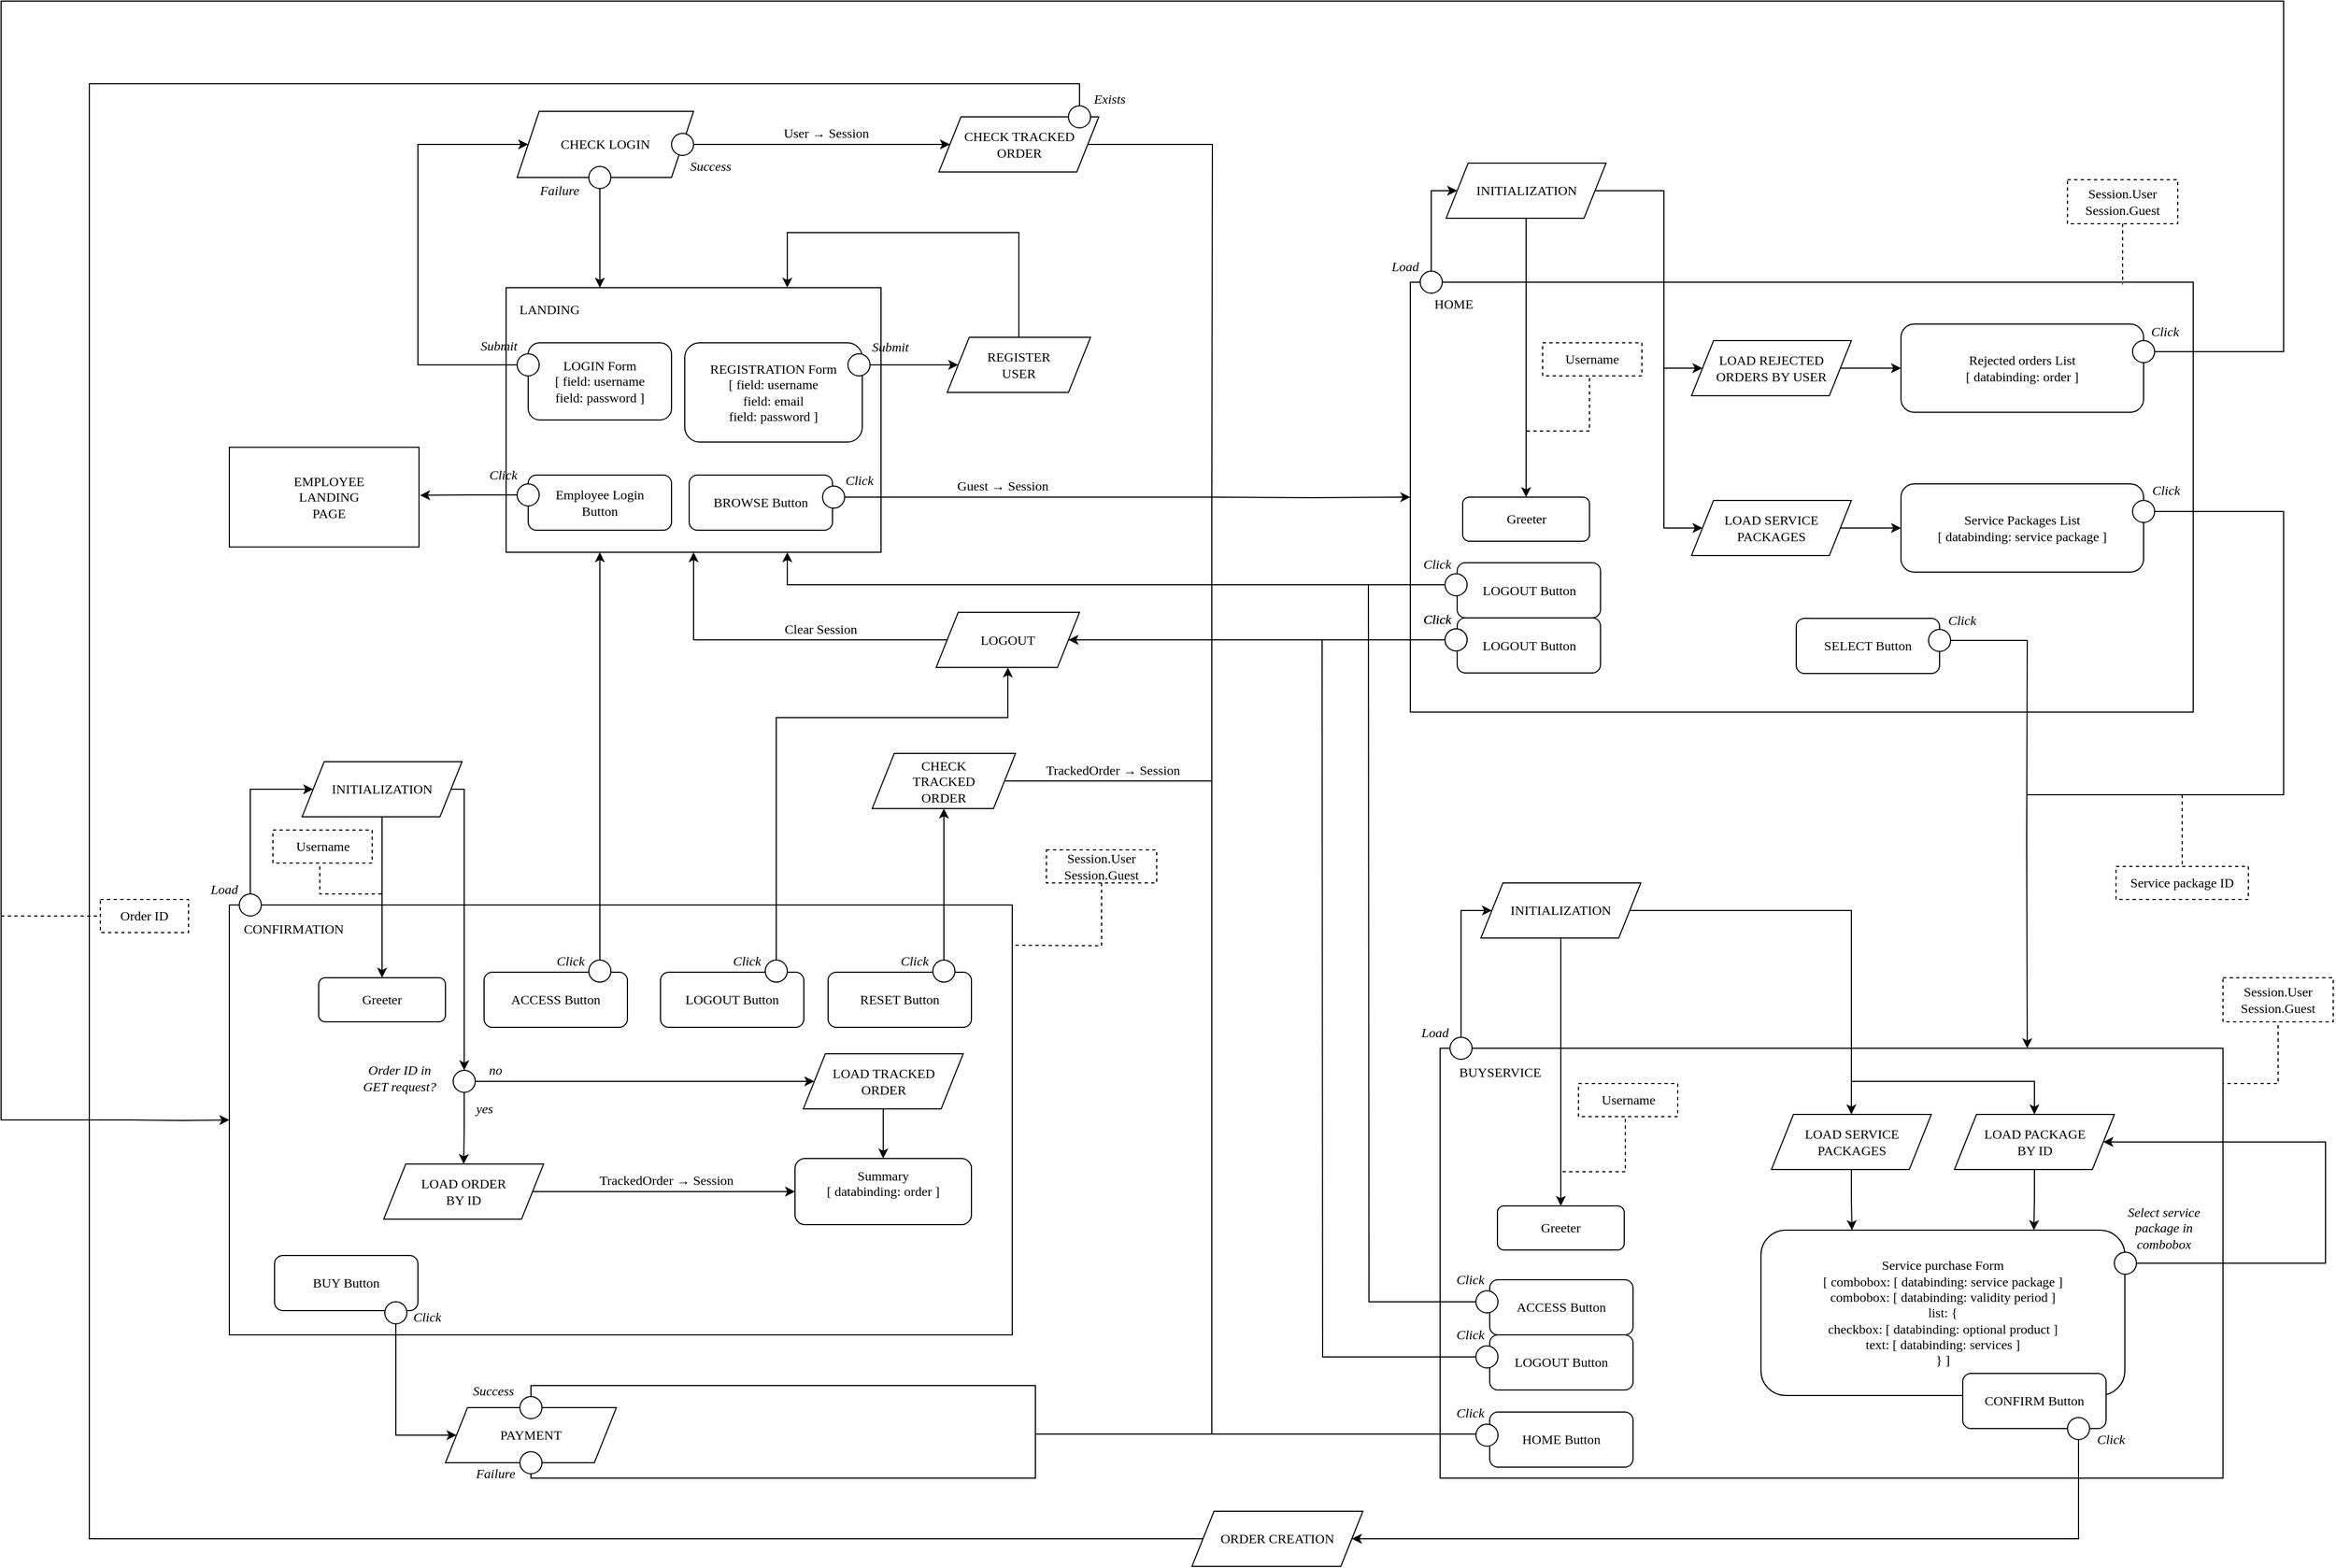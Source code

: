 <mxfile version="17.4.6" type="github">
  <diagram id="4fOI53WbtxNwQPGj78Yw" name="Page-1">
    <mxGraphModel dx="1021" dy="518" grid="1" gridSize="10" guides="1" tooltips="1" connect="1" arrows="1" fold="1" page="1" pageScale="1" pageWidth="1200" pageHeight="1600" math="0" shadow="0">
      <root>
        <mxCell id="0" />
        <mxCell id="1" parent="0" />
        <mxCell id="12IoQrfV-YSj-Xhp17Uq-1" value="" style="rounded=0;whiteSpace=wrap;html=1;" parent="1" vertex="1">
          <mxGeometry x="588" y="390" width="340" height="240" as="geometry" />
        </mxCell>
        <mxCell id="12IoQrfV-YSj-Xhp17Uq-25" style="edgeStyle=orthogonalEdgeStyle;rounded=0;orthogonalLoop=1;jettySize=auto;html=1;exitX=0;exitY=0.5;exitDx=0;exitDy=0;fontFamily=Verdana;entryX=0;entryY=0.5;entryDx=0;entryDy=0;" parent="1" source="12IoQrfV-YSj-Xhp17Uq-10" target="12IoQrfV-YSj-Xhp17Uq-24" edge="1">
          <mxGeometry relative="1" as="geometry">
            <mxPoint x="538" y="240" as="targetPoint" />
            <Array as="points">
              <mxPoint x="508" y="460" />
              <mxPoint x="508" y="260" />
            </Array>
          </mxGeometry>
        </mxCell>
        <mxCell id="12IoQrfV-YSj-Xhp17Uq-4" value="LANDING" style="text;html=1;align=center;verticalAlign=middle;resizable=0;points=[];autosize=1;strokeColor=none;fillColor=none;fontFamily=Verdana;" parent="1" vertex="1">
          <mxGeometry x="592" y="400" width="70" height="20" as="geometry" />
        </mxCell>
        <mxCell id="12IoQrfV-YSj-Xhp17Uq-7" value="&lt;div&gt;LOGIN Form&lt;br&gt;&lt;/div&gt;&lt;div&gt;[ field: username&lt;/div&gt;&lt;div&gt;field: password ]&lt;br&gt;&lt;/div&gt;" style="rounded=1;whiteSpace=wrap;html=1;fontFamily=Verdana;" parent="1" vertex="1">
          <mxGeometry x="608" y="440" width="130" height="70" as="geometry" />
        </mxCell>
        <mxCell id="12IoQrfV-YSj-Xhp17Uq-8" value="&lt;div&gt;REGISTRATION Form&lt;br&gt;&lt;/div&gt;&lt;div&gt;[ field: username&lt;/div&gt;&lt;div&gt;field: email&lt;br&gt;&lt;/div&gt;&lt;div&gt;field: password ]&lt;br&gt;&lt;/div&gt;" style="rounded=1;whiteSpace=wrap;html=1;fontFamily=Verdana;" parent="1" vertex="1">
          <mxGeometry x="750" y="440" width="161" height="90" as="geometry" />
        </mxCell>
        <mxCell id="12IoQrfV-YSj-Xhp17Uq-9" value="BROWSE Button" style="rounded=1;whiteSpace=wrap;html=1;fontFamily=Verdana;" parent="1" vertex="1">
          <mxGeometry x="754" y="560" width="130" height="50" as="geometry" />
        </mxCell>
        <mxCell id="12IoQrfV-YSj-Xhp17Uq-10" value="" style="ellipse;whiteSpace=wrap;html=1;aspect=fixed;fontFamily=Verdana;" parent="1" vertex="1">
          <mxGeometry x="598" y="450" width="20" height="20" as="geometry" />
        </mxCell>
        <mxCell id="12IoQrfV-YSj-Xhp17Uq-14" style="edgeStyle=orthogonalEdgeStyle;rounded=0;orthogonalLoop=1;jettySize=auto;html=1;exitX=1;exitY=0.5;exitDx=0;exitDy=0;entryX=0;entryY=0.5;entryDx=0;entryDy=0;fontFamily=Verdana;" parent="1" source="12IoQrfV-YSj-Xhp17Uq-11" target="12IoQrfV-YSj-Xhp17Uq-13" edge="1">
          <mxGeometry relative="1" as="geometry" />
        </mxCell>
        <mxCell id="12IoQrfV-YSj-Xhp17Uq-11" value="" style="ellipse;whiteSpace=wrap;html=1;aspect=fixed;fontFamily=Verdana;" parent="1" vertex="1">
          <mxGeometry x="898" y="450" width="20" height="20" as="geometry" />
        </mxCell>
        <mxCell id="12IoQrfV-YSj-Xhp17Uq-46" style="edgeStyle=orthogonalEdgeStyle;rounded=0;orthogonalLoop=1;jettySize=auto;html=1;exitX=1;exitY=0.5;exitDx=0;exitDy=0;fontFamily=Verdana;endArrow=none;endFill=0;" parent="1" source="12IoQrfV-YSj-Xhp17Uq-12" edge="1">
          <mxGeometry relative="1" as="geometry">
            <mxPoint x="1230" y="580" as="targetPoint" />
          </mxGeometry>
        </mxCell>
        <mxCell id="12IoQrfV-YSj-Xhp17Uq-12" value="" style="ellipse;whiteSpace=wrap;html=1;aspect=fixed;fontFamily=Verdana;" parent="1" vertex="1">
          <mxGeometry x="875" y="570" width="20" height="20" as="geometry" />
        </mxCell>
        <mxCell id="12IoQrfV-YSj-Xhp17Uq-15" style="edgeStyle=orthogonalEdgeStyle;rounded=0;orthogonalLoop=1;jettySize=auto;html=1;exitX=0.5;exitY=0;exitDx=0;exitDy=0;entryX=0.75;entryY=0;entryDx=0;entryDy=0;fontFamily=Verdana;" parent="1" source="12IoQrfV-YSj-Xhp17Uq-13" target="12IoQrfV-YSj-Xhp17Uq-1" edge="1">
          <mxGeometry relative="1" as="geometry">
            <Array as="points">
              <mxPoint x="1053" y="340" />
              <mxPoint x="843" y="340" />
            </Array>
          </mxGeometry>
        </mxCell>
        <mxCell id="12IoQrfV-YSj-Xhp17Uq-13" value="&lt;div&gt;REGISTER &lt;br&gt;&lt;/div&gt;&lt;div&gt;USER&lt;/div&gt;" style="shape=parallelogram;perimeter=parallelogramPerimeter;whiteSpace=wrap;html=1;fixedSize=1;fontFamily=Verdana;" parent="1" vertex="1">
          <mxGeometry x="988" y="435" width="130" height="50" as="geometry" />
        </mxCell>
        <mxCell id="12IoQrfV-YSj-Xhp17Uq-16" value="" style="rounded=0;whiteSpace=wrap;html=1;" parent="1" vertex="1">
          <mxGeometry x="1408" y="385" width="710" height="390" as="geometry" />
        </mxCell>
        <mxCell id="12IoQrfV-YSj-Xhp17Uq-17" value="HOME" style="text;html=1;align=center;verticalAlign=middle;resizable=0;points=[];autosize=1;strokeColor=none;fillColor=none;fontFamily=Verdana;" parent="1" vertex="1">
          <mxGeometry x="1422" y="395" width="50" height="20" as="geometry" />
        </mxCell>
        <mxCell id="12IoQrfV-YSj-Xhp17Uq-20" value="Greeter" style="rounded=1;whiteSpace=wrap;html=1;fontFamily=Verdana;" parent="1" vertex="1">
          <mxGeometry x="1455.5" y="580" width="115" height="40" as="geometry" />
        </mxCell>
        <mxCell id="12IoQrfV-YSj-Xhp17Uq-24" value="CHECK LOGIN" style="shape=parallelogram;perimeter=parallelogramPerimeter;whiteSpace=wrap;html=1;fixedSize=1;fontFamily=Verdana;" parent="1" vertex="1">
          <mxGeometry x="598" y="230" width="160" height="60" as="geometry" />
        </mxCell>
        <mxCell id="12IoQrfV-YSj-Xhp17Uq-28" style="edgeStyle=orthogonalEdgeStyle;rounded=0;orthogonalLoop=1;jettySize=auto;html=1;exitX=0.5;exitY=1;exitDx=0;exitDy=0;entryX=0.25;entryY=0;entryDx=0;entryDy=0;fontFamily=Verdana;" parent="1" source="12IoQrfV-YSj-Xhp17Uq-26" target="12IoQrfV-YSj-Xhp17Uq-1" edge="1">
          <mxGeometry relative="1" as="geometry" />
        </mxCell>
        <mxCell id="12IoQrfV-YSj-Xhp17Uq-26" value="" style="ellipse;whiteSpace=wrap;html=1;aspect=fixed;fontFamily=Verdana;" parent="1" vertex="1">
          <mxGeometry x="663" y="280" width="20" height="20" as="geometry" />
        </mxCell>
        <mxCell id="12IoQrfV-YSj-Xhp17Uq-45" style="edgeStyle=orthogonalEdgeStyle;rounded=0;orthogonalLoop=1;jettySize=auto;html=1;fontFamily=Verdana;exitX=1;exitY=0.5;exitDx=0;exitDy=0;endArrow=none;endFill=0;" parent="1" source="12IoQrfV-YSj-Xhp17Uq-62" edge="1">
          <mxGeometry relative="1" as="geometry">
            <mxPoint x="1120" y="260" as="sourcePoint" />
            <mxPoint x="1228" y="580" as="targetPoint" />
          </mxGeometry>
        </mxCell>
        <mxCell id="12IoQrfV-YSj-Xhp17Uq-29" value="" style="ellipse;whiteSpace=wrap;html=1;aspect=fixed;fontFamily=Verdana;" parent="1" vertex="1">
          <mxGeometry x="738" y="250" width="20" height="20" as="geometry" />
        </mxCell>
        <mxCell id="12IoQrfV-YSj-Xhp17Uq-47" style="edgeStyle=orthogonalEdgeStyle;rounded=0;orthogonalLoop=1;jettySize=auto;html=1;entryX=0;entryY=0.5;entryDx=0;entryDy=0;fontFamily=Verdana;" parent="1" target="12IoQrfV-YSj-Xhp17Uq-16" edge="1">
          <mxGeometry relative="1" as="geometry">
            <mxPoint x="1230" y="580" as="sourcePoint" />
          </mxGeometry>
        </mxCell>
        <mxCell id="12IoQrfV-YSj-Xhp17Uq-36" value="User → Session" style="text;html=1;align=center;verticalAlign=middle;resizable=0;points=[];autosize=1;strokeColor=none;fillColor=none;fontFamily=Verdana;" parent="1" vertex="1">
          <mxGeometry x="823" y="240" width="110" height="20" as="geometry" />
        </mxCell>
        <mxCell id="12IoQrfV-YSj-Xhp17Uq-37" value="&lt;i&gt;Success&lt;/i&gt;" style="text;html=1;align=center;verticalAlign=middle;resizable=0;points=[];autosize=1;strokeColor=none;fillColor=none;fontFamily=Verdana;" parent="1" vertex="1">
          <mxGeometry x="738" y="270" width="70" height="20" as="geometry" />
        </mxCell>
        <mxCell id="12IoQrfV-YSj-Xhp17Uq-38" value="Failure" style="text;html=1;align=center;verticalAlign=middle;resizable=0;points=[];autosize=1;strokeColor=none;fillColor=none;fontFamily=Verdana;fontStyle=2" parent="1" vertex="1">
          <mxGeometry x="606" y="292" width="60" height="20" as="geometry" />
        </mxCell>
        <mxCell id="12IoQrfV-YSj-Xhp17Uq-39" value="Submit" style="text;html=1;align=center;verticalAlign=middle;resizable=0;points=[];autosize=1;strokeColor=none;fillColor=none;fontFamily=Verdana;fontStyle=2" parent="1" vertex="1">
          <mxGeometry x="551" y="433" width="60" height="20" as="geometry" />
        </mxCell>
        <mxCell id="12IoQrfV-YSj-Xhp17Uq-40" value="Submit" style="text;html=1;align=center;verticalAlign=middle;resizable=0;points=[];autosize=1;strokeColor=none;fillColor=none;fontFamily=Verdana;fontStyle=2" parent="1" vertex="1">
          <mxGeometry x="906" y="434" width="60" height="20" as="geometry" />
        </mxCell>
        <mxCell id="12IoQrfV-YSj-Xhp17Uq-41" value="Click" style="text;html=1;align=center;verticalAlign=middle;resizable=0;points=[];autosize=1;strokeColor=none;fillColor=none;fontFamily=Verdana;fontStyle=2" parent="1" vertex="1">
          <mxGeometry x="883" y="555" width="50" height="20" as="geometry" />
        </mxCell>
        <mxCell id="12IoQrfV-YSj-Xhp17Uq-60" style="edgeStyle=orthogonalEdgeStyle;rounded=0;orthogonalLoop=1;jettySize=auto;html=1;exitX=0.5;exitY=0;exitDx=0;exitDy=0;entryX=0;entryY=0.5;entryDx=0;entryDy=0;fontFamily=Verdana;" parent="1" source="12IoQrfV-YSj-Xhp17Uq-42" target="12IoQrfV-YSj-Xhp17Uq-59" edge="1">
          <mxGeometry relative="1" as="geometry">
            <Array as="points">
              <mxPoint x="1427" y="302" />
            </Array>
          </mxGeometry>
        </mxCell>
        <mxCell id="12IoQrfV-YSj-Xhp17Uq-42" value="" style="ellipse;whiteSpace=wrap;html=1;aspect=fixed;fontFamily=Verdana;" parent="1" vertex="1">
          <mxGeometry x="1417" y="375" width="20" height="20" as="geometry" />
        </mxCell>
        <mxCell id="12IoQrfV-YSj-Xhp17Uq-43" value="Load" style="text;html=1;align=center;verticalAlign=middle;resizable=0;points=[];autosize=1;strokeColor=none;fillColor=none;fontFamily=Verdana;fontStyle=2" parent="1" vertex="1">
          <mxGeometry x="1378" y="361" width="50" height="20" as="geometry" />
        </mxCell>
        <mxCell id="12IoQrfV-YSj-Xhp17Uq-44" value="Rejected orders List&lt;br&gt;&lt;div&gt;[ databinding: order ]&lt;/div&gt;" style="rounded=1;whiteSpace=wrap;html=1;fontFamily=Verdana;" parent="1" vertex="1">
          <mxGeometry x="1853" y="423" width="220" height="80" as="geometry" />
        </mxCell>
        <mxCell id="12IoQrfV-YSj-Xhp17Uq-48" value="&lt;div&gt;Service Packages List&lt;/div&gt;&lt;div&gt;[ databinding: service package ]&lt;/div&gt;" style="rounded=1;whiteSpace=wrap;html=1;fontFamily=Verdana;" parent="1" vertex="1">
          <mxGeometry x="1853" y="568" width="220" height="80" as="geometry" />
        </mxCell>
        <mxCell id="12IoQrfV-YSj-Xhp17Uq-51" value="SELECT Button" style="rounded=1;whiteSpace=wrap;html=1;fontFamily=Verdana;" parent="1" vertex="1">
          <mxGeometry x="1758" y="690" width="130" height="50" as="geometry" />
        </mxCell>
        <mxCell id="12IoQrfV-YSj-Xhp17Uq-87" style="edgeStyle=orthogonalEdgeStyle;rounded=0;orthogonalLoop=1;jettySize=auto;html=1;exitX=1;exitY=0.5;exitDx=0;exitDy=0;fontFamily=Verdana;endArrow=none;endFill=0;" parent="1" source="12IoQrfV-YSj-Xhp17Uq-52" edge="1">
          <mxGeometry relative="1" as="geometry">
            <mxPoint x="1967" y="890" as="targetPoint" />
          </mxGeometry>
        </mxCell>
        <mxCell id="12IoQrfV-YSj-Xhp17Uq-52" value="" style="ellipse;whiteSpace=wrap;html=1;aspect=fixed;fontFamily=Verdana;" parent="1" vertex="1">
          <mxGeometry x="1878" y="700" width="20" height="20" as="geometry" />
        </mxCell>
        <mxCell id="12IoQrfV-YSj-Xhp17Uq-53" value="LOGOUT Button" style="rounded=1;whiteSpace=wrap;html=1;fontFamily=Verdana;" parent="1" vertex="1">
          <mxGeometry x="1450.5" y="689.5" width="130" height="50" as="geometry" />
        </mxCell>
        <mxCell id="12IoQrfV-YSj-Xhp17Uq-56" style="edgeStyle=orthogonalEdgeStyle;rounded=0;orthogonalLoop=1;jettySize=auto;html=1;exitX=0;exitY=0.5;exitDx=0;exitDy=0;entryX=1;entryY=0.5;entryDx=0;entryDy=0;fontFamily=Verdana;" parent="1" source="12IoQrfV-YSj-Xhp17Uq-54" target="12IoQrfV-YSj-Xhp17Uq-55" edge="1">
          <mxGeometry relative="1" as="geometry" />
        </mxCell>
        <mxCell id="12IoQrfV-YSj-Xhp17Uq-54" value="" style="ellipse;whiteSpace=wrap;html=1;aspect=fixed;fontFamily=Verdana;" parent="1" vertex="1">
          <mxGeometry x="1439.5" y="699.5" width="20" height="20" as="geometry" />
        </mxCell>
        <mxCell id="12IoQrfV-YSj-Xhp17Uq-57" style="edgeStyle=orthogonalEdgeStyle;rounded=0;orthogonalLoop=1;jettySize=auto;html=1;exitX=0;exitY=0.5;exitDx=0;exitDy=0;entryX=0.5;entryY=1;entryDx=0;entryDy=0;fontFamily=Verdana;" parent="1" source="12IoQrfV-YSj-Xhp17Uq-55" target="12IoQrfV-YSj-Xhp17Uq-1" edge="1">
          <mxGeometry relative="1" as="geometry" />
        </mxCell>
        <mxCell id="12IoQrfV-YSj-Xhp17Uq-55" value="LOGOUT" style="shape=parallelogram;perimeter=parallelogramPerimeter;whiteSpace=wrap;html=1;fixedSize=1;fontFamily=Verdana;" parent="1" vertex="1">
          <mxGeometry x="978" y="684.5" width="130" height="50" as="geometry" />
        </mxCell>
        <mxCell id="12IoQrfV-YSj-Xhp17Uq-58" value="Clear Session" style="text;html=1;align=center;verticalAlign=middle;resizable=0;points=[];autosize=1;strokeColor=none;fillColor=none;fontFamily=Verdana;" parent="1" vertex="1">
          <mxGeometry x="823" y="690" width="100" height="20" as="geometry" />
        </mxCell>
        <mxCell id="12IoQrfV-YSj-Xhp17Uq-61" style="edgeStyle=orthogonalEdgeStyle;rounded=0;orthogonalLoop=1;jettySize=auto;html=1;exitX=0.5;exitY=1;exitDx=0;exitDy=0;entryX=0.5;entryY=0;entryDx=0;entryDy=0;fontFamily=Verdana;" parent="1" source="12IoQrfV-YSj-Xhp17Uq-59" target="12IoQrfV-YSj-Xhp17Uq-20" edge="1">
          <mxGeometry relative="1" as="geometry">
            <Array as="points">
              <mxPoint x="1513" y="390" />
              <mxPoint x="1513" y="390" />
            </Array>
          </mxGeometry>
        </mxCell>
        <mxCell id="12IoQrfV-YSj-Xhp17Uq-64" style="edgeStyle=orthogonalEdgeStyle;rounded=0;orthogonalLoop=1;jettySize=auto;html=1;exitX=1;exitY=0.5;exitDx=0;exitDy=0;fontFamily=Verdana;entryX=0;entryY=0.5;entryDx=0;entryDy=0;" parent="1" source="12IoQrfV-YSj-Xhp17Uq-29" target="12IoQrfV-YSj-Xhp17Uq-62" edge="1">
          <mxGeometry relative="1" as="geometry">
            <mxPoint x="980" y="260" as="targetPoint" />
          </mxGeometry>
        </mxCell>
        <mxCell id="12IoQrfV-YSj-Xhp17Uq-69" style="edgeStyle=orthogonalEdgeStyle;rounded=0;orthogonalLoop=1;jettySize=auto;html=1;fontFamily=Verdana;entryX=0;entryY=0.5;entryDx=0;entryDy=0;" parent="1" target="12IoQrfV-YSj-Xhp17Uq-66" edge="1">
          <mxGeometry relative="1" as="geometry">
            <mxPoint x="1638" y="460" as="sourcePoint" />
            <mxPoint x="1368" y="640" as="targetPoint" />
            <Array as="points">
              <mxPoint x="1638" y="608" />
            </Array>
          </mxGeometry>
        </mxCell>
        <mxCell id="12IoQrfV-YSj-Xhp17Uq-70" style="edgeStyle=orthogonalEdgeStyle;rounded=0;orthogonalLoop=1;jettySize=auto;html=1;entryX=0;entryY=0.5;entryDx=0;entryDy=0;fontFamily=Verdana;exitX=1;exitY=0.5;exitDx=0;exitDy=0;" parent="1" source="12IoQrfV-YSj-Xhp17Uq-59" target="12IoQrfV-YSj-Xhp17Uq-65" edge="1">
          <mxGeometry relative="1" as="geometry">
            <mxPoint x="1708" y="370" as="sourcePoint" />
            <Array as="points">
              <mxPoint x="1638" y="302" />
              <mxPoint x="1638" y="463" />
            </Array>
          </mxGeometry>
        </mxCell>
        <mxCell id="12IoQrfV-YSj-Xhp17Uq-59" value="INITIALIZATION" style="shape=parallelogram;perimeter=parallelogramPerimeter;whiteSpace=wrap;html=1;fixedSize=1;fontFamily=Verdana;" parent="1" vertex="1">
          <mxGeometry x="1440.5" y="277" width="145" height="50" as="geometry" />
        </mxCell>
        <mxCell id="12IoQrfV-YSj-Xhp17Uq-62" value="CHECK TRACKED ORDER" style="shape=parallelogram;perimeter=parallelogramPerimeter;whiteSpace=wrap;html=1;fixedSize=1;fontFamily=Verdana;" parent="1" vertex="1">
          <mxGeometry x="980.5" y="235" width="145" height="50" as="geometry" />
        </mxCell>
        <mxCell id="12IoQrfV-YSj-Xhp17Uq-72" style="edgeStyle=orthogonalEdgeStyle;rounded=0;orthogonalLoop=1;jettySize=auto;html=1;exitX=1;exitY=0.5;exitDx=0;exitDy=0;entryX=0;entryY=0.5;entryDx=0;entryDy=0;fontFamily=Verdana;" parent="1" source="12IoQrfV-YSj-Xhp17Uq-65" target="12IoQrfV-YSj-Xhp17Uq-44" edge="1">
          <mxGeometry relative="1" as="geometry" />
        </mxCell>
        <mxCell id="12IoQrfV-YSj-Xhp17Uq-65" value="LOAD REJECTED ORDERS BY USER" style="shape=parallelogram;perimeter=parallelogramPerimeter;whiteSpace=wrap;html=1;fixedSize=1;fontFamily=Verdana;" parent="1" vertex="1">
          <mxGeometry x="1663" y="438" width="145" height="50" as="geometry" />
        </mxCell>
        <mxCell id="12IoQrfV-YSj-Xhp17Uq-71" style="edgeStyle=orthogonalEdgeStyle;rounded=0;orthogonalLoop=1;jettySize=auto;html=1;exitX=1;exitY=0.5;exitDx=0;exitDy=0;entryX=0;entryY=0.5;entryDx=0;entryDy=0;fontFamily=Verdana;" parent="1" source="12IoQrfV-YSj-Xhp17Uq-66" target="12IoQrfV-YSj-Xhp17Uq-48" edge="1">
          <mxGeometry relative="1" as="geometry" />
        </mxCell>
        <mxCell id="12IoQrfV-YSj-Xhp17Uq-66" value="&lt;div&gt;LOAD SERVICE&lt;/div&gt;&lt;div&gt;PACKAGES&lt;br&gt;&lt;/div&gt;" style="shape=parallelogram;perimeter=parallelogramPerimeter;whiteSpace=wrap;html=1;fixedSize=1;fontFamily=Verdana;" parent="1" vertex="1">
          <mxGeometry x="1663" y="583" width="145" height="50" as="geometry" />
        </mxCell>
        <mxCell id="12IoQrfV-YSj-Xhp17Uq-88" style="edgeStyle=orthogonalEdgeStyle;rounded=0;orthogonalLoop=1;jettySize=auto;html=1;exitX=1;exitY=0.5;exitDx=0;exitDy=0;fontFamily=Verdana;endArrow=none;endFill=0;" parent="1" source="12IoQrfV-YSj-Xhp17Uq-74" edge="1">
          <mxGeometry relative="1" as="geometry">
            <Array as="points">
              <mxPoint x="2200" y="593" />
              <mxPoint x="2200" y="850" />
              <mxPoint x="1967" y="850" />
            </Array>
            <mxPoint x="2080" y="593" as="sourcePoint" />
            <mxPoint x="1967" y="850" as="targetPoint" />
          </mxGeometry>
        </mxCell>
        <mxCell id="z5Z8f9fnBnkE9a5eqaD9-6" style="edgeStyle=orthogonalEdgeStyle;rounded=0;orthogonalLoop=1;jettySize=auto;html=1;exitX=1;exitY=0.5;exitDx=0;exitDy=0;endArrow=none;endFill=0;" edge="1" parent="1" source="12IoQrfV-YSj-Xhp17Uq-22">
          <mxGeometry relative="1" as="geometry">
            <mxPoint x="250" y="1145" as="targetPoint" />
            <Array as="points">
              <mxPoint x="2200" y="448" />
              <mxPoint x="2200" y="130" />
              <mxPoint x="130" y="130" />
              <mxPoint x="130" y="1145" />
            </Array>
          </mxGeometry>
        </mxCell>
        <mxCell id="12IoQrfV-YSj-Xhp17Uq-22" value="" style="ellipse;whiteSpace=wrap;html=1;aspect=fixed;fontFamily=Verdana;" parent="1" vertex="1">
          <mxGeometry x="2063" y="438" width="20" height="20" as="geometry" />
        </mxCell>
        <mxCell id="12IoQrfV-YSj-Xhp17Uq-74" value="" style="ellipse;whiteSpace=wrap;html=1;aspect=fixed;fontFamily=Verdana;" parent="1" vertex="1">
          <mxGeometry x="2063" y="583" width="20" height="20" as="geometry" />
        </mxCell>
        <mxCell id="12IoQrfV-YSj-Xhp17Uq-75" value="Click" style="text;html=1;align=center;verticalAlign=middle;resizable=0;points=[];autosize=1;strokeColor=none;fillColor=none;fontFamily=Verdana;fontStyle=2" parent="1" vertex="1">
          <mxGeometry x="1882.5" y="682" width="50" height="20" as="geometry" />
        </mxCell>
        <mxCell id="12IoQrfV-YSj-Xhp17Uq-76" value="Click" style="text;html=1;align=center;verticalAlign=middle;resizable=0;points=[];autosize=1;strokeColor=none;fillColor=none;fontFamily=Verdana;fontStyle=2" parent="1" vertex="1">
          <mxGeometry x="1406.5" y="680.5" width="50" height="20" as="geometry" />
        </mxCell>
        <mxCell id="12IoQrfV-YSj-Xhp17Uq-77" value="Click" style="text;html=1;align=center;verticalAlign=middle;resizable=0;points=[];autosize=1;strokeColor=none;fillColor=none;fontFamily=Verdana;fontStyle=2" parent="1" vertex="1">
          <mxGeometry x="2068" y="564" width="50" height="20" as="geometry" />
        </mxCell>
        <mxCell id="12IoQrfV-YSj-Xhp17Uq-78" value="Click" style="text;html=1;align=center;verticalAlign=middle;resizable=0;points=[];autosize=1;strokeColor=none;fillColor=none;fontFamily=Verdana;fontStyle=2" parent="1" vertex="1">
          <mxGeometry x="2067" y="420" width="50" height="20" as="geometry" />
        </mxCell>
        <mxCell id="12IoQrfV-YSj-Xhp17Uq-90" style="edgeStyle=orthogonalEdgeStyle;rounded=0;orthogonalLoop=1;jettySize=auto;html=1;exitX=0.5;exitY=1;exitDx=0;exitDy=0;entryX=0.75;entryY=0;entryDx=0;entryDy=0;fontFamily=Verdana;" parent="1" target="12IoQrfV-YSj-Xhp17Uq-80" edge="1">
          <mxGeometry relative="1" as="geometry">
            <mxPoint x="1967" y="890" as="sourcePoint" />
          </mxGeometry>
        </mxCell>
        <mxCell id="12IoQrfV-YSj-Xhp17Uq-80" value="" style="rounded=0;whiteSpace=wrap;html=1;" parent="1" vertex="1">
          <mxGeometry x="1435" y="1080" width="710" height="390" as="geometry" />
        </mxCell>
        <mxCell id="12IoQrfV-YSj-Xhp17Uq-81" value="BUYSERVICE" style="text;html=1;align=center;verticalAlign=middle;resizable=0;points=[];autosize=1;strokeColor=none;fillColor=none;fontFamily=Verdana;" parent="1" vertex="1">
          <mxGeometry x="1439" y="1092" width="100" height="20" as="geometry" />
        </mxCell>
        <mxCell id="12IoQrfV-YSj-Xhp17Uq-83" value="&lt;div&gt;&lt;font face=&quot;Verdana&quot;&gt;Username&lt;/font&gt;&lt;/div&gt;" style="whiteSpace=wrap;html=1;fontFamily=Verdana;dashed=1;" parent="1" vertex="1">
          <mxGeometry x="1528" y="440" width="90" height="30" as="geometry" />
        </mxCell>
        <mxCell id="12IoQrfV-YSj-Xhp17Uq-85" value="" style="endArrow=none;html=1;rounded=0;fontFamily=Verdana;dashed=1;" parent="1" edge="1">
          <mxGeometry width="50" height="50" relative="1" as="geometry">
            <mxPoint x="1513.5" y="520" as="sourcePoint" />
            <mxPoint x="1570.5" y="470" as="targetPoint" />
            <Array as="points">
              <mxPoint x="1570.5" y="520" />
            </Array>
          </mxGeometry>
        </mxCell>
        <mxCell id="12IoQrfV-YSj-Xhp17Uq-91" value="Service package ID" style="whiteSpace=wrap;html=1;fontFamily=Verdana;dashed=1;" parent="1" vertex="1">
          <mxGeometry x="2048" y="915" width="120" height="30" as="geometry" />
        </mxCell>
        <mxCell id="12IoQrfV-YSj-Xhp17Uq-92" value="" style="endArrow=none;html=1;rounded=0;fontFamily=Verdana;dashed=1;entryX=0.5;entryY=0;entryDx=0;entryDy=0;" parent="1" target="12IoQrfV-YSj-Xhp17Uq-91" edge="1">
          <mxGeometry width="50" height="50" relative="1" as="geometry">
            <mxPoint x="2108" y="850" as="sourcePoint" />
            <mxPoint x="2108" y="810" as="targetPoint" />
            <Array as="points" />
          </mxGeometry>
        </mxCell>
        <mxCell id="12IoQrfV-YSj-Xhp17Uq-93" value="Greeter" style="rounded=1;whiteSpace=wrap;html=1;fontFamily=Verdana;" parent="1" vertex="1">
          <mxGeometry x="1487" y="1223" width="115" height="40" as="geometry" />
        </mxCell>
        <mxCell id="12IoQrfV-YSj-Xhp17Uq-94" value="LOGOUT Button" style="rounded=1;whiteSpace=wrap;html=1;fontFamily=Verdana;" parent="1" vertex="1">
          <mxGeometry x="1480" y="1340" width="130" height="50" as="geometry" />
        </mxCell>
        <mxCell id="12IoQrfV-YSj-Xhp17Uq-96" value="HOME Button" style="rounded=1;whiteSpace=wrap;html=1;fontFamily=Verdana;" parent="1" vertex="1">
          <mxGeometry x="1480" y="1410" width="130" height="50" as="geometry" />
        </mxCell>
        <mxCell id="12IoQrfV-YSj-Xhp17Uq-100" style="edgeStyle=orthogonalEdgeStyle;rounded=0;orthogonalLoop=1;jettySize=auto;html=1;exitX=0;exitY=0.5;exitDx=0;exitDy=0;fontFamily=Verdana;endArrow=none;endFill=0;" parent="1" source="12IoQrfV-YSj-Xhp17Uq-97" edge="1">
          <mxGeometry relative="1" as="geometry">
            <mxPoint x="1328" y="710" as="targetPoint" />
          </mxGeometry>
        </mxCell>
        <mxCell id="12IoQrfV-YSj-Xhp17Uq-97" value="" style="ellipse;whiteSpace=wrap;html=1;aspect=fixed;fontFamily=Verdana;" parent="1" vertex="1">
          <mxGeometry x="1467.5" y="1350" width="20" height="20" as="geometry" />
        </mxCell>
        <mxCell id="12IoQrfV-YSj-Xhp17Uq-99" value="Click" style="text;html=1;align=center;verticalAlign=middle;resizable=0;points=[];autosize=1;strokeColor=none;fillColor=none;fontFamily=Verdana;fontStyle=2" parent="1" vertex="1">
          <mxGeometry x="1437" y="1401" width="50" height="20" as="geometry" />
        </mxCell>
        <mxCell id="12IoQrfV-YSj-Xhp17Uq-107" style="edgeStyle=orthogonalEdgeStyle;rounded=0;orthogonalLoop=1;jettySize=auto;html=1;exitX=0.5;exitY=0;exitDx=0;exitDy=0;entryX=0;entryY=0.5;entryDx=0;entryDy=0;fontFamily=Verdana;endArrow=classic;endFill=1;" parent="1" source="12IoQrfV-YSj-Xhp17Uq-103" target="12IoQrfV-YSj-Xhp17Uq-105" edge="1">
          <mxGeometry relative="1" as="geometry">
            <Array as="points">
              <mxPoint x="1454" y="955" />
            </Array>
          </mxGeometry>
        </mxCell>
        <mxCell id="12IoQrfV-YSj-Xhp17Uq-103" value="" style="ellipse;whiteSpace=wrap;html=1;aspect=fixed;fontFamily=Verdana;" parent="1" vertex="1">
          <mxGeometry x="1444" y="1070" width="20" height="20" as="geometry" />
        </mxCell>
        <mxCell id="12IoQrfV-YSj-Xhp17Uq-104" value="Load" style="text;html=1;align=center;verticalAlign=middle;resizable=0;points=[];autosize=1;strokeColor=none;fillColor=none;fontFamily=Verdana;fontStyle=2" parent="1" vertex="1">
          <mxGeometry x="1405" y="1056" width="50" height="20" as="geometry" />
        </mxCell>
        <mxCell id="12IoQrfV-YSj-Xhp17Uq-109" style="edgeStyle=orthogonalEdgeStyle;rounded=0;orthogonalLoop=1;jettySize=auto;html=1;exitX=0.5;exitY=1;exitDx=0;exitDy=0;entryX=0.5;entryY=0;entryDx=0;entryDy=0;fontFamily=Verdana;endArrow=classic;endFill=1;" parent="1" source="12IoQrfV-YSj-Xhp17Uq-105" target="12IoQrfV-YSj-Xhp17Uq-93" edge="1">
          <mxGeometry relative="1" as="geometry" />
        </mxCell>
        <mxCell id="12IoQrfV-YSj-Xhp17Uq-123" style="edgeStyle=orthogonalEdgeStyle;rounded=0;orthogonalLoop=1;jettySize=auto;html=1;exitX=1;exitY=0.5;exitDx=0;exitDy=0;entryX=0.5;entryY=0;entryDx=0;entryDy=0;fontFamily=Verdana;endArrow=classic;endFill=1;" parent="1" source="12IoQrfV-YSj-Xhp17Uq-105" target="12IoQrfV-YSj-Xhp17Uq-122" edge="1">
          <mxGeometry relative="1" as="geometry" />
        </mxCell>
        <mxCell id="12IoQrfV-YSj-Xhp17Uq-131" style="edgeStyle=orthogonalEdgeStyle;rounded=0;orthogonalLoop=1;jettySize=auto;html=1;entryX=0.5;entryY=0;entryDx=0;entryDy=0;fontFamily=Verdana;endArrow=classic;endFill=1;" parent="1" target="12IoQrfV-YSj-Xhp17Uq-126" edge="1">
          <mxGeometry relative="1" as="geometry">
            <mxPoint x="1808" y="1110" as="sourcePoint" />
            <Array as="points">
              <mxPoint x="1974" y="1110" />
            </Array>
          </mxGeometry>
        </mxCell>
        <mxCell id="12IoQrfV-YSj-Xhp17Uq-105" value="INITIALIZATION" style="shape=parallelogram;perimeter=parallelogramPerimeter;whiteSpace=wrap;html=1;fixedSize=1;fontFamily=Verdana;" parent="1" vertex="1">
          <mxGeometry x="1472" y="930" width="145" height="50" as="geometry" />
        </mxCell>
        <mxCell id="12IoQrfV-YSj-Xhp17Uq-115" style="edgeStyle=orthogonalEdgeStyle;rounded=0;orthogonalLoop=1;jettySize=auto;html=1;exitX=0;exitY=0.5;exitDx=0;exitDy=0;fontFamily=Verdana;endArrow=none;endFill=0;" parent="1" source="12IoQrfV-YSj-Xhp17Uq-112" edge="1">
          <mxGeometry relative="1" as="geometry">
            <Array as="points">
              <mxPoint x="1468" y="1430" />
              <mxPoint x="1228" y="1430" />
              <mxPoint x="1228" y="605" />
            </Array>
            <mxPoint x="1228" y="580" as="targetPoint" />
          </mxGeometry>
        </mxCell>
        <mxCell id="12IoQrfV-YSj-Xhp17Uq-112" value="" style="ellipse;whiteSpace=wrap;html=1;aspect=fixed;fontFamily=Verdana;" parent="1" vertex="1">
          <mxGeometry x="1467.5" y="1421" width="20" height="20" as="geometry" />
        </mxCell>
        <mxCell id="12IoQrfV-YSj-Xhp17Uq-113" value="Click" style="text;html=1;align=center;verticalAlign=middle;resizable=0;points=[];autosize=1;strokeColor=none;fillColor=none;fontFamily=Verdana;fontStyle=2" parent="1" vertex="1">
          <mxGeometry x="1437" y="1330" width="50" height="20" as="geometry" />
        </mxCell>
        <mxCell id="12IoQrfV-YSj-Xhp17Uq-117" value="&lt;div&gt;Service purchase Form&lt;br&gt;&lt;/div&gt;&lt;div&gt;[ combobox: [ databinding: service package ] &lt;br&gt;&lt;/div&gt;&lt;div&gt;combobox: [ databinding: validity period ]&lt;/div&gt;&lt;div&gt;list: { &lt;br&gt;&lt;/div&gt;&lt;div&gt;checkbox: [ databinding: optional product ]&lt;/div&gt;&lt;div&gt;text: [ databinding: services ]&lt;br&gt;&lt;/div&gt;&lt;div&gt;} ]&lt;/div&gt;" style="rounded=1;whiteSpace=wrap;html=1;fontFamily=Verdana;" parent="1" vertex="1">
          <mxGeometry x="1726" y="1245" width="330" height="150" as="geometry" />
        </mxCell>
        <mxCell id="12IoQrfV-YSj-Xhp17Uq-119" value="CONFIRM Button" style="rounded=1;whiteSpace=wrap;html=1;fontFamily=Verdana;" parent="1" vertex="1">
          <mxGeometry x="1909" y="1375" width="130" height="50" as="geometry" />
        </mxCell>
        <mxCell id="12IoQrfV-YSj-Xhp17Uq-158" style="edgeStyle=orthogonalEdgeStyle;rounded=0;orthogonalLoop=1;jettySize=auto;html=1;exitX=0.5;exitY=1;exitDx=0;exitDy=0;fontFamily=Verdana;endArrow=classic;endFill=1;entryX=1;entryY=0.5;entryDx=0;entryDy=0;" parent="1" source="12IoQrfV-YSj-Xhp17Uq-120" target="z5Z8f9fnBnkE9a5eqaD9-30" edge="1">
          <mxGeometry relative="1" as="geometry">
            <mxPoint x="173" y="1130" as="targetPoint" />
            <Array as="points">
              <mxPoint x="2014" y="1525" />
            </Array>
          </mxGeometry>
        </mxCell>
        <mxCell id="12IoQrfV-YSj-Xhp17Uq-120" value="" style="ellipse;whiteSpace=wrap;html=1;aspect=fixed;fontFamily=Verdana;" parent="1" vertex="1">
          <mxGeometry x="2004" y="1415" width="20" height="20" as="geometry" />
        </mxCell>
        <mxCell id="12IoQrfV-YSj-Xhp17Uq-124" style="edgeStyle=orthogonalEdgeStyle;rounded=0;orthogonalLoop=1;jettySize=auto;html=1;exitX=0.5;exitY=1;exitDx=0;exitDy=0;entryX=0.25;entryY=0;entryDx=0;entryDy=0;fontFamily=Verdana;endArrow=classic;endFill=1;" parent="1" source="12IoQrfV-YSj-Xhp17Uq-122" target="12IoQrfV-YSj-Xhp17Uq-117" edge="1">
          <mxGeometry relative="1" as="geometry" />
        </mxCell>
        <mxCell id="12IoQrfV-YSj-Xhp17Uq-122" value="LOAD SERVICE PACKAGES" style="shape=parallelogram;perimeter=parallelogramPerimeter;whiteSpace=wrap;html=1;fixedSize=1;fontFamily=Verdana;" parent="1" vertex="1">
          <mxGeometry x="1735.5" y="1140" width="145" height="50" as="geometry" />
        </mxCell>
        <mxCell id="12IoQrfV-YSj-Xhp17Uq-132" style="edgeStyle=orthogonalEdgeStyle;rounded=0;orthogonalLoop=1;jettySize=auto;html=1;exitX=0.5;exitY=1;exitDx=0;exitDy=0;entryX=0.75;entryY=0;entryDx=0;entryDy=0;fontFamily=Verdana;endArrow=classic;endFill=1;" parent="1" source="12IoQrfV-YSj-Xhp17Uq-126" target="12IoQrfV-YSj-Xhp17Uq-117" edge="1">
          <mxGeometry relative="1" as="geometry" />
        </mxCell>
        <mxCell id="12IoQrfV-YSj-Xhp17Uq-126" value="&lt;div&gt;LOAD PACKAGE &lt;br&gt;&lt;/div&gt;&lt;div&gt;BY ID&lt;br&gt;&lt;/div&gt;" style="shape=parallelogram;perimeter=parallelogramPerimeter;whiteSpace=wrap;html=1;fixedSize=1;fontFamily=Verdana;" parent="1" vertex="1">
          <mxGeometry x="1901.5" y="1140" width="145" height="50" as="geometry" />
        </mxCell>
        <mxCell id="12IoQrfV-YSj-Xhp17Uq-135" style="edgeStyle=orthogonalEdgeStyle;rounded=0;orthogonalLoop=1;jettySize=auto;html=1;exitX=1;exitY=0.5;exitDx=0;exitDy=0;entryX=1;entryY=0.5;entryDx=0;entryDy=0;fontFamily=Verdana;endArrow=classic;endFill=1;" parent="1" source="12IoQrfV-YSj-Xhp17Uq-133" target="12IoQrfV-YSj-Xhp17Uq-126" edge="1">
          <mxGeometry relative="1" as="geometry">
            <Array as="points">
              <mxPoint x="2238" y="1275" />
              <mxPoint x="2238" y="1165" />
            </Array>
          </mxGeometry>
        </mxCell>
        <mxCell id="12IoQrfV-YSj-Xhp17Uq-133" value="" style="ellipse;whiteSpace=wrap;html=1;aspect=fixed;fontFamily=Verdana;" parent="1" vertex="1">
          <mxGeometry x="2046.5" y="1265" width="20" height="20" as="geometry" />
        </mxCell>
        <mxCell id="12IoQrfV-YSj-Xhp17Uq-134" value="&lt;div&gt;Select service &lt;br&gt;&lt;/div&gt;&lt;div&gt;package in &lt;br&gt;&lt;/div&gt;&lt;div&gt;combobox&lt;/div&gt;" style="text;html=1;align=center;verticalAlign=middle;resizable=0;points=[];autosize=1;strokeColor=none;fillColor=none;fontFamily=Verdana;fontStyle=2" parent="1" vertex="1">
          <mxGeometry x="2041" y="1218" width="100" height="50" as="geometry" />
        </mxCell>
        <mxCell id="12IoQrfV-YSj-Xhp17Uq-136" value="Click" style="text;html=1;align=center;verticalAlign=middle;resizable=0;points=[];autosize=1;strokeColor=none;fillColor=none;fontFamily=Verdana;fontStyle=2" parent="1" vertex="1">
          <mxGeometry x="2018" y="1425" width="50" height="20" as="geometry" />
        </mxCell>
        <mxCell id="12IoQrfV-YSj-Xhp17Uq-137" value="" style="rounded=0;whiteSpace=wrap;html=1;" parent="1" vertex="1">
          <mxGeometry x="337" y="950" width="710" height="390" as="geometry" />
        </mxCell>
        <mxCell id="12IoQrfV-YSj-Xhp17Uq-138" value="CONFIRMATION" style="text;html=1;align=center;verticalAlign=middle;resizable=0;points=[];autosize=1;strokeColor=none;fillColor=none;fontFamily=Verdana;" parent="1" vertex="1">
          <mxGeometry x="335" y="962" width="120" height="20" as="geometry" />
        </mxCell>
        <mxCell id="12IoQrfV-YSj-Xhp17Uq-148" style="edgeStyle=orthogonalEdgeStyle;rounded=0;orthogonalLoop=1;jettySize=auto;html=1;exitX=0.5;exitY=0;exitDx=0;exitDy=0;entryX=0;entryY=0.5;entryDx=0;entryDy=0;fontFamily=Verdana;endArrow=classic;endFill=1;" parent="1" source="12IoQrfV-YSj-Xhp17Uq-139" target="12IoQrfV-YSj-Xhp17Uq-142" edge="1">
          <mxGeometry relative="1" as="geometry">
            <Array as="points">
              <mxPoint x="356" y="845" />
            </Array>
          </mxGeometry>
        </mxCell>
        <mxCell id="12IoQrfV-YSj-Xhp17Uq-139" value="" style="ellipse;whiteSpace=wrap;html=1;aspect=fixed;fontFamily=Verdana;" parent="1" vertex="1">
          <mxGeometry x="346" y="940" width="20" height="20" as="geometry" />
        </mxCell>
        <mxCell id="12IoQrfV-YSj-Xhp17Uq-140" value="Load" style="text;html=1;align=center;verticalAlign=middle;resizable=0;points=[];autosize=1;strokeColor=none;fillColor=none;fontFamily=Verdana;fontStyle=2" parent="1" vertex="1">
          <mxGeometry x="307" y="926" width="50" height="20" as="geometry" />
        </mxCell>
        <mxCell id="12IoQrfV-YSj-Xhp17Uq-149" style="edgeStyle=orthogonalEdgeStyle;rounded=0;orthogonalLoop=1;jettySize=auto;html=1;exitX=0.5;exitY=1;exitDx=0;exitDy=0;entryX=0.5;entryY=0;entryDx=0;entryDy=0;fontFamily=Verdana;endArrow=classic;endFill=1;" parent="1" source="12IoQrfV-YSj-Xhp17Uq-142" target="12IoQrfV-YSj-Xhp17Uq-143" edge="1">
          <mxGeometry relative="1" as="geometry" />
        </mxCell>
        <mxCell id="12IoQrfV-YSj-Xhp17Uq-177" style="edgeStyle=orthogonalEdgeStyle;rounded=0;orthogonalLoop=1;jettySize=auto;html=1;exitX=1;exitY=0.5;exitDx=0;exitDy=0;fontFamily=Verdana;endArrow=classic;endFill=1;entryX=0.5;entryY=0;entryDx=0;entryDy=0;" parent="1" source="12IoQrfV-YSj-Xhp17Uq-142" target="z5Z8f9fnBnkE9a5eqaD9-15" edge="1">
          <mxGeometry relative="1" as="geometry">
            <Array as="points">
              <mxPoint x="550" y="845" />
            </Array>
          </mxGeometry>
        </mxCell>
        <mxCell id="12IoQrfV-YSj-Xhp17Uq-142" value="INITIALIZATION" style="shape=parallelogram;perimeter=parallelogramPerimeter;whiteSpace=wrap;html=1;fixedSize=1;fontFamily=Verdana;" parent="1" vertex="1">
          <mxGeometry x="403" y="820" width="145" height="50" as="geometry" />
        </mxCell>
        <mxCell id="12IoQrfV-YSj-Xhp17Uq-143" value="Greeter" style="rounded=1;whiteSpace=wrap;html=1;fontFamily=Verdana;" parent="1" vertex="1">
          <mxGeometry x="418" y="1016" width="115" height="40" as="geometry" />
        </mxCell>
        <mxCell id="12IoQrfV-YSj-Xhp17Uq-144" value="LOGOUT Button" style="rounded=1;whiteSpace=wrap;html=1;fontFamily=Verdana;" parent="1" vertex="1">
          <mxGeometry x="728" y="1011" width="130" height="50" as="geometry" />
        </mxCell>
        <mxCell id="12IoQrfV-YSj-Xhp17Uq-145" value="RESET Button" style="rounded=1;whiteSpace=wrap;html=1;fontFamily=Verdana;" parent="1" vertex="1">
          <mxGeometry x="880" y="1011" width="130" height="50" as="geometry" />
        </mxCell>
        <mxCell id="12IoQrfV-YSj-Xhp17Uq-146" value="" style="ellipse;whiteSpace=wrap;html=1;aspect=fixed;fontFamily=Verdana;" parent="1" vertex="1">
          <mxGeometry x="823" y="1000" width="20" height="20" as="geometry" />
        </mxCell>
        <mxCell id="12IoQrfV-YSj-Xhp17Uq-147" value="Click" style="text;html=1;align=center;verticalAlign=middle;resizable=0;points=[];autosize=1;strokeColor=none;fillColor=none;fontFamily=Verdana;fontStyle=2" parent="1" vertex="1">
          <mxGeometry x="781" y="991" width="50" height="20" as="geometry" />
        </mxCell>
        <mxCell id="12IoQrfV-YSj-Xhp17Uq-213" style="edgeStyle=orthogonalEdgeStyle;rounded=0;orthogonalLoop=1;jettySize=auto;html=1;exitX=0.5;exitY=0;exitDx=0;exitDy=0;entryX=0.5;entryY=1;entryDx=0;entryDy=0;fontFamily=Verdana;endArrow=classic;endFill=1;" parent="1" source="12IoQrfV-YSj-Xhp17Uq-150" target="12IoQrfV-YSj-Xhp17Uq-211" edge="1">
          <mxGeometry relative="1" as="geometry" />
        </mxCell>
        <mxCell id="12IoQrfV-YSj-Xhp17Uq-150" value="" style="ellipse;whiteSpace=wrap;html=1;aspect=fixed;fontFamily=Verdana;" parent="1" vertex="1">
          <mxGeometry x="975" y="1000" width="20" height="20" as="geometry" />
        </mxCell>
        <mxCell id="12IoQrfV-YSj-Xhp17Uq-151" value="Click" style="text;html=1;align=center;verticalAlign=middle;resizable=0;points=[];autosize=1;strokeColor=none;fillColor=none;fontFamily=Verdana;fontStyle=2" parent="1" vertex="1">
          <mxGeometry x="933" y="991" width="50" height="20" as="geometry" />
        </mxCell>
        <mxCell id="12IoQrfV-YSj-Xhp17Uq-162" style="edgeStyle=orthogonalEdgeStyle;rounded=0;orthogonalLoop=1;jettySize=auto;html=1;entryX=0;entryY=0.5;entryDx=0;entryDy=0;fontFamily=Verdana;endArrow=classic;endFill=1;" parent="1" target="12IoQrfV-YSj-Xhp17Uq-137" edge="1">
          <mxGeometry relative="1" as="geometry">
            <mxPoint x="250" y="1145" as="sourcePoint" />
          </mxGeometry>
        </mxCell>
        <mxCell id="12IoQrfV-YSj-Xhp17Uq-161" style="edgeStyle=orthogonalEdgeStyle;rounded=0;orthogonalLoop=1;jettySize=auto;html=1;exitX=0.5;exitY=0;exitDx=0;exitDy=0;fontFamily=Verdana;endArrow=none;endFill=0;" parent="1" source="12IoQrfV-YSj-Xhp17Uq-159" edge="1">
          <mxGeometry relative="1" as="geometry">
            <mxPoint x="210" y="1150" as="targetPoint" />
            <Array as="points">
              <mxPoint x="1108" y="205" />
              <mxPoint x="210" y="205" />
              <mxPoint x="210" y="1150" />
            </Array>
          </mxGeometry>
        </mxCell>
        <mxCell id="12IoQrfV-YSj-Xhp17Uq-159" value="" style="ellipse;whiteSpace=wrap;html=1;aspect=fixed;fontFamily=Verdana;" parent="1" vertex="1">
          <mxGeometry x="1098" y="225" width="20" height="20" as="geometry" />
        </mxCell>
        <mxCell id="12IoQrfV-YSj-Xhp17Uq-160" value="Exists" style="text;html=1;align=center;verticalAlign=middle;resizable=0;points=[];autosize=1;strokeColor=none;fillColor=none;fontFamily=Verdana;fontStyle=2" parent="1" vertex="1">
          <mxGeometry x="1110" y="209" width="50" height="20" as="geometry" />
        </mxCell>
        <mxCell id="12IoQrfV-YSj-Xhp17Uq-163" value="ACCESS Button" style="rounded=1;whiteSpace=wrap;html=1;fontFamily=Verdana;" parent="1" vertex="1">
          <mxGeometry x="568" y="1011" width="130" height="50" as="geometry" />
        </mxCell>
        <mxCell id="12IoQrfV-YSj-Xhp17Uq-166" style="edgeStyle=orthogonalEdgeStyle;rounded=0;orthogonalLoop=1;jettySize=auto;html=1;exitX=0.5;exitY=0;exitDx=0;exitDy=0;fontFamily=Verdana;endArrow=classic;endFill=1;entryX=0.25;entryY=1;entryDx=0;entryDy=0;" parent="1" source="12IoQrfV-YSj-Xhp17Uq-164" target="12IoQrfV-YSj-Xhp17Uq-1" edge="1">
          <mxGeometry relative="1" as="geometry">
            <mxPoint x="673" y="825" as="targetPoint" />
          </mxGeometry>
        </mxCell>
        <mxCell id="12IoQrfV-YSj-Xhp17Uq-164" value="" style="ellipse;whiteSpace=wrap;html=1;aspect=fixed;fontFamily=Verdana;" parent="1" vertex="1">
          <mxGeometry x="663" y="1000" width="20" height="20" as="geometry" />
        </mxCell>
        <mxCell id="12IoQrfV-YSj-Xhp17Uq-165" value="Click" style="text;html=1;align=center;verticalAlign=middle;resizable=0;points=[];autosize=1;strokeColor=none;fillColor=none;fontFamily=Verdana;fontStyle=2" parent="1" vertex="1">
          <mxGeometry x="621" y="991" width="50" height="20" as="geometry" />
        </mxCell>
        <mxCell id="12IoQrfV-YSj-Xhp17Uq-168" value="BUY Button" style="rounded=1;whiteSpace=wrap;html=1;fontFamily=Verdana;" parent="1" vertex="1">
          <mxGeometry x="378" y="1268" width="130" height="50" as="geometry" />
        </mxCell>
        <mxCell id="12IoQrfV-YSj-Xhp17Uq-180" style="edgeStyle=orthogonalEdgeStyle;rounded=0;orthogonalLoop=1;jettySize=auto;html=1;exitX=0.5;exitY=1;exitDx=0;exitDy=0;entryX=0;entryY=0.5;entryDx=0;entryDy=0;fontFamily=Verdana;endArrow=classic;endFill=1;" parent="1" source="12IoQrfV-YSj-Xhp17Uq-169" target="12IoQrfV-YSj-Xhp17Uq-178" edge="1">
          <mxGeometry relative="1" as="geometry">
            <mxPoint x="488" y="1340" as="sourcePoint" />
            <Array as="points">
              <mxPoint x="488" y="1431" />
            </Array>
          </mxGeometry>
        </mxCell>
        <mxCell id="12IoQrfV-YSj-Xhp17Uq-169" value="" style="ellipse;whiteSpace=wrap;html=1;aspect=fixed;fontFamily=Verdana;" parent="1" vertex="1">
          <mxGeometry x="478" y="1310" width="20" height="20" as="geometry" />
        </mxCell>
        <mxCell id="12IoQrfV-YSj-Xhp17Uq-171" value="Click" style="text;html=1;align=center;verticalAlign=middle;resizable=0;points=[];autosize=1;strokeColor=none;fillColor=none;fontFamily=Verdana;fontStyle=2" parent="1" vertex="1">
          <mxGeometry x="491" y="1314" width="50" height="20" as="geometry" />
        </mxCell>
        <mxCell id="12IoQrfV-YSj-Xhp17Uq-173" value="&lt;div&gt;Summary&lt;/div&gt;&lt;div&gt;[ databinding: order ]&lt;br&gt;&lt;/div&gt;&lt;div&gt;&lt;br&gt;&lt;/div&gt;" style="rounded=1;whiteSpace=wrap;html=1;fontFamily=Verdana;" parent="1" vertex="1">
          <mxGeometry x="850" y="1180" width="160" height="60" as="geometry" />
        </mxCell>
        <mxCell id="12IoQrfV-YSj-Xhp17Uq-176" style="edgeStyle=orthogonalEdgeStyle;rounded=0;orthogonalLoop=1;jettySize=auto;html=1;exitX=1;exitY=0.5;exitDx=0;exitDy=0;entryX=0;entryY=0.5;entryDx=0;entryDy=0;fontFamily=Verdana;endArrow=classic;endFill=1;" parent="1" source="12IoQrfV-YSj-Xhp17Uq-174" target="12IoQrfV-YSj-Xhp17Uq-173" edge="1">
          <mxGeometry relative="1" as="geometry" />
        </mxCell>
        <mxCell id="12IoQrfV-YSj-Xhp17Uq-174" value="&lt;div&gt;LOAD ORDER &lt;br&gt;&lt;/div&gt;&lt;div&gt;BY ID&lt;br&gt;&lt;/div&gt;" style="shape=parallelogram;perimeter=parallelogramPerimeter;whiteSpace=wrap;html=1;fixedSize=1;fontFamily=Verdana;" parent="1" vertex="1">
          <mxGeometry x="477" y="1185" width="145" height="50" as="geometry" />
        </mxCell>
        <mxCell id="12IoQrfV-YSj-Xhp17Uq-178" value="PAYMENT" style="shape=parallelogram;perimeter=parallelogramPerimeter;whiteSpace=wrap;html=1;fixedSize=1;fontFamily=Verdana;" parent="1" vertex="1">
          <mxGeometry x="533" y="1406" width="155" height="50" as="geometry" />
        </mxCell>
        <mxCell id="12IoQrfV-YSj-Xhp17Uq-182" style="edgeStyle=orthogonalEdgeStyle;rounded=0;orthogonalLoop=1;jettySize=auto;html=1;exitX=1;exitY=0.5;exitDx=0;exitDy=0;fontFamily=Verdana;endArrow=none;endFill=0;" parent="1" edge="1">
          <mxGeometry relative="1" as="geometry">
            <mxPoint x="1228" y="1430" as="targetPoint" />
            <Array as="points">
              <mxPoint x="1068" y="1386" />
              <mxPoint x="1068" y="1430" />
              <mxPoint x="1228" y="1430" />
            </Array>
            <mxPoint x="896" y="1386" as="sourcePoint" />
          </mxGeometry>
        </mxCell>
        <mxCell id="12IoQrfV-YSj-Xhp17Uq-183" value="Session.User Session.Guest" style="whiteSpace=wrap;html=1;fontFamily=Verdana;dashed=1;" parent="1" vertex="1">
          <mxGeometry x="2004" y="292" width="100" height="40" as="geometry" />
        </mxCell>
        <mxCell id="12IoQrfV-YSj-Xhp17Uq-184" value="" style="endArrow=none;html=1;rounded=0;fontFamily=Verdana;dashed=1;exitX=0.5;exitY=1;exitDx=0;exitDy=0;" parent="1" source="12IoQrfV-YSj-Xhp17Uq-183" edge="1">
          <mxGeometry width="50" height="50" relative="1" as="geometry">
            <mxPoint x="2172.0" y="217" as="sourcePoint" />
            <mxPoint x="2054" y="387" as="targetPoint" />
            <Array as="points" />
          </mxGeometry>
        </mxCell>
        <mxCell id="12IoQrfV-YSj-Xhp17Uq-190" value="" style="endArrow=none;html=1;rounded=0;fontFamily=Verdana;dashed=1;exitX=0.5;exitY=1;exitDx=0;exitDy=0;" parent="1" edge="1">
          <mxGeometry width="50" height="50" relative="1" as="geometry">
            <mxPoint x="2195" y="1059" as="sourcePoint" />
            <mxPoint x="2145" y="1112" as="targetPoint" />
            <Array as="points">
              <mxPoint x="2195" y="1112" />
            </Array>
          </mxGeometry>
        </mxCell>
        <mxCell id="12IoQrfV-YSj-Xhp17Uq-195" value="Session.User Session.Guest" style="whiteSpace=wrap;html=1;fontFamily=Verdana;dashed=1;" parent="1" vertex="1">
          <mxGeometry x="1078" y="900" width="100" height="30" as="geometry" />
        </mxCell>
        <mxCell id="12IoQrfV-YSj-Xhp17Uq-196" value="" style="endArrow=none;html=1;rounded=0;fontFamily=Verdana;dashed=1;exitX=0.5;exitY=1;exitDx=0;exitDy=0;" parent="1" source="12IoQrfV-YSj-Xhp17Uq-195" edge="1">
          <mxGeometry width="50" height="50" relative="1" as="geometry">
            <mxPoint x="1215.0" y="818.5" as="sourcePoint" />
            <mxPoint x="1047" y="986.5" as="targetPoint" />
            <Array as="points">
              <mxPoint x="1128" y="987" />
            </Array>
          </mxGeometry>
        </mxCell>
        <mxCell id="12IoQrfV-YSj-Xhp17Uq-204" style="edgeStyle=orthogonalEdgeStyle;rounded=0;orthogonalLoop=1;jettySize=auto;html=1;exitX=0.5;exitY=0;exitDx=0;exitDy=0;fontFamily=Verdana;endArrow=none;endFill=0;" parent="1" source="12IoQrfV-YSj-Xhp17Uq-199" edge="1">
          <mxGeometry relative="1" as="geometry">
            <Array as="points">
              <mxPoint x="638" y="1386" />
              <mxPoint x="638" y="1386" />
            </Array>
            <mxPoint x="900" y="1386" as="targetPoint" />
          </mxGeometry>
        </mxCell>
        <mxCell id="12IoQrfV-YSj-Xhp17Uq-199" value="" style="ellipse;whiteSpace=wrap;html=1;aspect=fixed;fontFamily=Verdana;" parent="1" vertex="1">
          <mxGeometry x="600.5" y="1396" width="20" height="20" as="geometry" />
        </mxCell>
        <mxCell id="12IoQrfV-YSj-Xhp17Uq-200" value="" style="ellipse;whiteSpace=wrap;html=1;aspect=fixed;fontFamily=Verdana;" parent="1" vertex="1">
          <mxGeometry x="600.5" y="1446" width="20" height="20" as="geometry" />
        </mxCell>
        <mxCell id="12IoQrfV-YSj-Xhp17Uq-207" style="edgeStyle=orthogonalEdgeStyle;rounded=0;orthogonalLoop=1;jettySize=auto;html=1;exitX=0.5;exitY=1;exitDx=0;exitDy=0;fontFamily=Verdana;endArrow=none;endFill=0;" parent="1" source="12IoQrfV-YSj-Xhp17Uq-200" edge="1">
          <mxGeometry relative="1" as="geometry">
            <mxPoint x="1068" y="1430" as="targetPoint" />
            <Array as="points">
              <mxPoint x="611" y="1470" />
              <mxPoint x="1068" y="1470" />
            </Array>
            <mxPoint x="883" y="1475" as="sourcePoint" />
          </mxGeometry>
        </mxCell>
        <mxCell id="12IoQrfV-YSj-Xhp17Uq-208" value="Success" style="text;html=1;align=center;verticalAlign=middle;resizable=0;points=[];autosize=1;strokeColor=none;fillColor=none;fontFamily=Verdana;fontStyle=2" parent="1" vertex="1">
          <mxGeometry x="541" y="1381" width="70" height="20" as="geometry" />
        </mxCell>
        <mxCell id="12IoQrfV-YSj-Xhp17Uq-209" value="Failure" style="text;html=1;align=center;verticalAlign=middle;resizable=0;points=[];autosize=1;strokeColor=none;fillColor=none;fontFamily=Verdana;fontStyle=2" parent="1" vertex="1">
          <mxGeometry x="548" y="1456" width="60" height="20" as="geometry" />
        </mxCell>
        <mxCell id="12IoQrfV-YSj-Xhp17Uq-214" style="edgeStyle=orthogonalEdgeStyle;rounded=0;orthogonalLoop=1;jettySize=auto;html=1;exitX=1;exitY=0.5;exitDx=0;exitDy=0;fontFamily=Verdana;endArrow=none;endFill=0;" parent="1" source="12IoQrfV-YSj-Xhp17Uq-211" edge="1">
          <mxGeometry relative="1" as="geometry">
            <mxPoint x="1228" y="837.5" as="targetPoint" />
          </mxGeometry>
        </mxCell>
        <mxCell id="12IoQrfV-YSj-Xhp17Uq-211" value="CHECK &lt;br&gt;TRACKED&lt;br&gt;ORDER" style="shape=parallelogram;perimeter=parallelogramPerimeter;whiteSpace=wrap;html=1;fixedSize=1;fontFamily=Verdana;" parent="1" vertex="1">
          <mxGeometry x="920" y="812.5" width="130" height="50" as="geometry" />
        </mxCell>
        <mxCell id="12IoQrfV-YSj-Xhp17Uq-217" style="edgeStyle=orthogonalEdgeStyle;rounded=0;orthogonalLoop=1;jettySize=auto;html=1;exitX=0.5;exitY=0;exitDx=0;exitDy=0;entryX=0.5;entryY=1;entryDx=0;entryDy=0;fontFamily=Verdana;endArrow=classic;endFill=1;" parent="1" source="12IoQrfV-YSj-Xhp17Uq-146" target="12IoQrfV-YSj-Xhp17Uq-55" edge="1">
          <mxGeometry relative="1" as="geometry">
            <mxPoint x="833" y="812.5" as="sourcePoint" />
            <Array as="points">
              <mxPoint x="833" y="780" />
              <mxPoint x="1043" y="780" />
            </Array>
          </mxGeometry>
        </mxCell>
        <mxCell id="12IoQrfV-YSj-Xhp17Uq-218" value="TrackedOrder → Session" style="text;html=1;align=center;verticalAlign=middle;resizable=0;points=[];autosize=1;strokeColor=none;fillColor=none;fontFamily=Verdana;" parent="1" vertex="1">
          <mxGeometry x="1053" y="818" width="170" height="20" as="geometry" />
        </mxCell>
        <mxCell id="z5Z8f9fnBnkE9a5eqaD9-1" value="Guest → Session" style="text;html=1;align=center;verticalAlign=middle;resizable=0;points=[];autosize=1;strokeColor=none;fillColor=none;fontFamily=Verdana;" vertex="1" parent="1">
          <mxGeometry x="978" y="560" width="120" height="20" as="geometry" />
        </mxCell>
        <mxCell id="z5Z8f9fnBnkE9a5eqaD9-7" value="Session.User Session.Guest" style="whiteSpace=wrap;html=1;fontFamily=Verdana;dashed=1;" vertex="1" parent="1">
          <mxGeometry x="2145" y="1016" width="100" height="40" as="geometry" />
        </mxCell>
        <mxCell id="z5Z8f9fnBnkE9a5eqaD9-8" value="&lt;div&gt;&lt;font face=&quot;Verdana&quot;&gt;Username&lt;/font&gt;&lt;/div&gt;" style="whiteSpace=wrap;html=1;fontFamily=Verdana;dashed=1;" vertex="1" parent="1">
          <mxGeometry x="1560.5" y="1112" width="90" height="30" as="geometry" />
        </mxCell>
        <mxCell id="z5Z8f9fnBnkE9a5eqaD9-9" value="" style="endArrow=none;html=1;rounded=0;fontFamily=Verdana;dashed=1;" edge="1" parent="1">
          <mxGeometry width="50" height="50" relative="1" as="geometry">
            <mxPoint x="1546" y="1192" as="sourcePoint" />
            <mxPoint x="1603" y="1142" as="targetPoint" />
            <Array as="points">
              <mxPoint x="1603" y="1192" />
            </Array>
          </mxGeometry>
        </mxCell>
        <mxCell id="z5Z8f9fnBnkE9a5eqaD9-12" value="&lt;div&gt;&lt;font face=&quot;Verdana&quot;&gt;Username&lt;/font&gt;&lt;/div&gt;" style="whiteSpace=wrap;html=1;fontFamily=Verdana;dashed=1;" vertex="1" parent="1">
          <mxGeometry x="376.5" y="882" width="90" height="30" as="geometry" />
        </mxCell>
        <mxCell id="z5Z8f9fnBnkE9a5eqaD9-13" value="" style="endArrow=none;html=1;rounded=0;fontFamily=Verdana;dashed=1;" edge="1" parent="1">
          <mxGeometry width="50" height="50" relative="1" as="geometry">
            <mxPoint x="475" y="940" as="sourcePoint" />
            <mxPoint x="419" y="912" as="targetPoint" />
            <Array as="points">
              <mxPoint x="419" y="940" />
            </Array>
          </mxGeometry>
        </mxCell>
        <mxCell id="z5Z8f9fnBnkE9a5eqaD9-14" value="TrackedOrder → Session" style="text;html=1;align=center;verticalAlign=middle;resizable=0;points=[];autosize=1;strokeColor=none;fillColor=none;fontFamily=Verdana;" vertex="1" parent="1">
          <mxGeometry x="648" y="1190" width="170" height="20" as="geometry" />
        </mxCell>
        <mxCell id="z5Z8f9fnBnkE9a5eqaD9-18" value="" style="edgeStyle=orthogonalEdgeStyle;rounded=0;orthogonalLoop=1;jettySize=auto;html=1;" edge="1" parent="1" source="z5Z8f9fnBnkE9a5eqaD9-15" target="12IoQrfV-YSj-Xhp17Uq-174">
          <mxGeometry relative="1" as="geometry" />
        </mxCell>
        <mxCell id="z5Z8f9fnBnkE9a5eqaD9-20" value="" style="edgeStyle=orthogonalEdgeStyle;rounded=0;orthogonalLoop=1;jettySize=auto;html=1;" edge="1" parent="1" source="z5Z8f9fnBnkE9a5eqaD9-15" target="z5Z8f9fnBnkE9a5eqaD9-17">
          <mxGeometry relative="1" as="geometry" />
        </mxCell>
        <mxCell id="z5Z8f9fnBnkE9a5eqaD9-15" value="" style="ellipse;whiteSpace=wrap;html=1;aspect=fixed;fontFamily=Verdana;" vertex="1" parent="1">
          <mxGeometry x="540" y="1100" width="20" height="20" as="geometry" />
        </mxCell>
        <mxCell id="z5Z8f9fnBnkE9a5eqaD9-22" value="" style="edgeStyle=orthogonalEdgeStyle;rounded=0;orthogonalLoop=1;jettySize=auto;html=1;" edge="1" parent="1" source="z5Z8f9fnBnkE9a5eqaD9-17" target="12IoQrfV-YSj-Xhp17Uq-173">
          <mxGeometry relative="1" as="geometry" />
        </mxCell>
        <mxCell id="z5Z8f9fnBnkE9a5eqaD9-17" value="&lt;div&gt;LOAD TRACKED&lt;/div&gt;&lt;div&gt;ORDER&lt;/div&gt;" style="shape=parallelogram;perimeter=parallelogramPerimeter;whiteSpace=wrap;html=1;fixedSize=1;fontFamily=Verdana;" vertex="1" parent="1">
          <mxGeometry x="857.5" y="1085" width="145" height="50" as="geometry" />
        </mxCell>
        <mxCell id="z5Z8f9fnBnkE9a5eqaD9-23" value="&lt;div&gt;Order ID in&lt;/div&gt;&lt;div&gt;GET request?&lt;br&gt;&lt;/div&gt;" style="text;html=1;align=center;verticalAlign=middle;resizable=0;points=[];autosize=1;strokeColor=none;fillColor=none;fontFamily=Verdana;fontStyle=2" vertex="1" parent="1">
          <mxGeometry x="441" y="1092" width="100" height="30" as="geometry" />
        </mxCell>
        <mxCell id="z5Z8f9fnBnkE9a5eqaD9-24" value="yes" style="text;html=1;align=center;verticalAlign=middle;resizable=0;points=[];autosize=1;strokeColor=none;fillColor=none;fontFamily=Verdana;fontStyle=2" vertex="1" parent="1">
          <mxGeometry x="548" y="1125" width="40" height="20" as="geometry" />
        </mxCell>
        <mxCell id="z5Z8f9fnBnkE9a5eqaD9-25" value="no" style="text;html=1;align=center;verticalAlign=middle;resizable=0;points=[];autosize=1;strokeColor=none;fillColor=none;fontFamily=Verdana;fontStyle=2" vertex="1" parent="1">
          <mxGeometry x="563" y="1090" width="30" height="20" as="geometry" />
        </mxCell>
        <mxCell id="z5Z8f9fnBnkE9a5eqaD9-26" value="Order ID" style="whiteSpace=wrap;html=1;fontFamily=Verdana;dashed=1;" vertex="1" parent="1">
          <mxGeometry x="220" y="945" width="80" height="30" as="geometry" />
        </mxCell>
        <mxCell id="z5Z8f9fnBnkE9a5eqaD9-27" value="" style="endArrow=none;html=1;rounded=0;fontFamily=Verdana;dashed=1;entryX=0;entryY=0.5;entryDx=0;entryDy=0;" edge="1" parent="1" target="z5Z8f9fnBnkE9a5eqaD9-26">
          <mxGeometry width="50" height="50" relative="1" as="geometry">
            <mxPoint x="130" y="960" as="sourcePoint" />
            <mxPoint x="260" y="886" as="targetPoint" />
            <Array as="points" />
          </mxGeometry>
        </mxCell>
        <mxCell id="z5Z8f9fnBnkE9a5eqaD9-31" style="edgeStyle=orthogonalEdgeStyle;rounded=0;orthogonalLoop=1;jettySize=auto;html=1;exitX=0;exitY=0.5;exitDx=0;exitDy=0;endArrow=none;endFill=0;" edge="1" parent="1" source="z5Z8f9fnBnkE9a5eqaD9-30">
          <mxGeometry relative="1" as="geometry">
            <mxPoint x="210" y="1140" as="targetPoint" />
            <Array as="points">
              <mxPoint x="210" y="1525" />
              <mxPoint x="210" y="1140" />
            </Array>
          </mxGeometry>
        </mxCell>
        <mxCell id="z5Z8f9fnBnkE9a5eqaD9-30" value="ORDER CREATION" style="shape=parallelogram;perimeter=parallelogramPerimeter;whiteSpace=wrap;html=1;fixedSize=1;fontFamily=Verdana;" vertex="1" parent="1">
          <mxGeometry x="1210" y="1500" width="155" height="50" as="geometry" />
        </mxCell>
        <mxCell id="z5Z8f9fnBnkE9a5eqaD9-32" value="Click" style="text;html=1;align=center;verticalAlign=middle;resizable=0;points=[];autosize=1;strokeColor=none;fillColor=none;fontFamily=Verdana;fontStyle=2" vertex="1" parent="1">
          <mxGeometry x="1406.5" y="680.5" width="50" height="20" as="geometry" />
        </mxCell>
        <mxCell id="z5Z8f9fnBnkE9a5eqaD9-33" value="" style="ellipse;whiteSpace=wrap;html=1;aspect=fixed;fontFamily=Verdana;" vertex="1" parent="1">
          <mxGeometry x="1439.5" y="699.5" width="20" height="20" as="geometry" />
        </mxCell>
        <mxCell id="z5Z8f9fnBnkE9a5eqaD9-34" value="LOGOUT Button" style="rounded=1;whiteSpace=wrap;html=1;fontFamily=Verdana;" vertex="1" parent="1">
          <mxGeometry x="1450.5" y="639.5" width="130" height="50" as="geometry" />
        </mxCell>
        <mxCell id="z5Z8f9fnBnkE9a5eqaD9-35" value="Click" style="text;html=1;align=center;verticalAlign=middle;resizable=0;points=[];autosize=1;strokeColor=none;fillColor=none;fontFamily=Verdana;fontStyle=2" vertex="1" parent="1">
          <mxGeometry x="1406.5" y="630.5" width="50" height="20" as="geometry" />
        </mxCell>
        <mxCell id="z5Z8f9fnBnkE9a5eqaD9-37" style="edgeStyle=orthogonalEdgeStyle;rounded=0;orthogonalLoop=1;jettySize=auto;html=1;exitX=0;exitY=0.5;exitDx=0;exitDy=0;entryX=0.75;entryY=1;entryDx=0;entryDy=0;endArrow=classic;endFill=1;" edge="1" parent="1" source="z5Z8f9fnBnkE9a5eqaD9-36" target="12IoQrfV-YSj-Xhp17Uq-1">
          <mxGeometry relative="1" as="geometry" />
        </mxCell>
        <mxCell id="z5Z8f9fnBnkE9a5eqaD9-36" value="" style="ellipse;whiteSpace=wrap;html=1;aspect=fixed;fontFamily=Verdana;" vertex="1" parent="1">
          <mxGeometry x="1439.5" y="649.5" width="20" height="20" as="geometry" />
        </mxCell>
        <mxCell id="z5Z8f9fnBnkE9a5eqaD9-38" value="ACCESS Button" style="rounded=1;whiteSpace=wrap;html=1;fontFamily=Verdana;" vertex="1" parent="1">
          <mxGeometry x="1480" y="1290" width="130" height="50" as="geometry" />
        </mxCell>
        <mxCell id="z5Z8f9fnBnkE9a5eqaD9-41" style="edgeStyle=orthogonalEdgeStyle;rounded=0;orthogonalLoop=1;jettySize=auto;html=1;exitX=0;exitY=0.5;exitDx=0;exitDy=0;endArrow=none;endFill=0;" edge="1" parent="1" source="z5Z8f9fnBnkE9a5eqaD9-39">
          <mxGeometry relative="1" as="geometry">
            <mxPoint x="1370" y="660" as="targetPoint" />
          </mxGeometry>
        </mxCell>
        <mxCell id="z5Z8f9fnBnkE9a5eqaD9-39" value="" style="ellipse;whiteSpace=wrap;html=1;aspect=fixed;fontFamily=Verdana;" vertex="1" parent="1">
          <mxGeometry x="1467.5" y="1300" width="20" height="20" as="geometry" />
        </mxCell>
        <mxCell id="z5Z8f9fnBnkE9a5eqaD9-40" value="Click" style="text;html=1;align=center;verticalAlign=middle;resizable=0;points=[];autosize=1;strokeColor=none;fillColor=none;fontFamily=Verdana;fontStyle=2" vertex="1" parent="1">
          <mxGeometry x="1437" y="1280" width="50" height="20" as="geometry" />
        </mxCell>
        <mxCell id="z5Z8f9fnBnkE9a5eqaD9-42" value="&lt;div&gt;Employee Login&lt;/div&gt;&lt;div&gt;Button&lt;br&gt;&lt;/div&gt;" style="rounded=1;whiteSpace=wrap;html=1;fontFamily=Verdana;" vertex="1" parent="1">
          <mxGeometry x="608" y="560" width="130" height="50" as="geometry" />
        </mxCell>
        <mxCell id="z5Z8f9fnBnkE9a5eqaD9-45" style="edgeStyle=orthogonalEdgeStyle;rounded=0;orthogonalLoop=1;jettySize=auto;html=1;exitX=0;exitY=0.5;exitDx=0;exitDy=0;endArrow=classic;endFill=1;" edge="1" parent="1" source="z5Z8f9fnBnkE9a5eqaD9-43">
          <mxGeometry relative="1" as="geometry">
            <mxPoint x="510" y="578.333" as="targetPoint" />
          </mxGeometry>
        </mxCell>
        <mxCell id="z5Z8f9fnBnkE9a5eqaD9-43" value="" style="ellipse;whiteSpace=wrap;html=1;aspect=fixed;fontFamily=Verdana;" vertex="1" parent="1">
          <mxGeometry x="598" y="568" width="20" height="20" as="geometry" />
        </mxCell>
        <mxCell id="z5Z8f9fnBnkE9a5eqaD9-44" value="Click" style="text;html=1;align=center;verticalAlign=middle;resizable=0;points=[];autosize=1;strokeColor=none;fillColor=none;fontFamily=Verdana;fontStyle=2" vertex="1" parent="1">
          <mxGeometry x="560" y="550" width="50" height="20" as="geometry" />
        </mxCell>
        <mxCell id="z5Z8f9fnBnkE9a5eqaD9-46" value="" style="rounded=0;whiteSpace=wrap;html=1;" vertex="1" parent="1">
          <mxGeometry x="337" y="534.75" width="172" height="90.5" as="geometry" />
        </mxCell>
        <mxCell id="z5Z8f9fnBnkE9a5eqaD9-48" value="&lt;div&gt;EMPLOYEE&lt;/div&gt;&lt;div&gt;LANDING&lt;/div&gt;&lt;div&gt;PAGE&lt;br&gt;&lt;/div&gt;" style="text;html=1;align=center;verticalAlign=middle;resizable=0;points=[];autosize=1;strokeColor=none;fillColor=none;fontFamily=Verdana;" vertex="1" parent="1">
          <mxGeometry x="386.5" y="555" width="80" height="50" as="geometry" />
        </mxCell>
      </root>
    </mxGraphModel>
  </diagram>
</mxfile>
